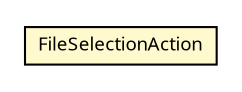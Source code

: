 #!/usr/local/bin/dot
#
# Class diagram 
# Generated by UMLGraph version R5_6 (http://www.umlgraph.org/)
#

digraph G {
	edge [fontname="Trebuchet MS",fontsize=10,labelfontname="Trebuchet MS",labelfontsize=10];
	node [fontname="Trebuchet MS",fontsize=10,shape=plaintext];
	nodesep=0.25;
	ranksep=0.5;
	// se.cambio.cds.gdl.editor.view.menubar.FileSelectionAction
	c191065 [label=<<table title="se.cambio.cds.gdl.editor.view.menubar.FileSelectionAction" border="0" cellborder="1" cellspacing="0" cellpadding="2" port="p" bgcolor="lemonChiffon" href="./FileSelectionAction.html">
		<tr><td><table border="0" cellspacing="0" cellpadding="1">
<tr><td align="center" balign="center"><font face="Trebuchet MS"> FileSelectionAction </font></td></tr>
		</table></td></tr>
		</table>>, URL="./FileSelectionAction.html", fontname="Trebuchet MS", fontcolor="black", fontsize=9.0];
}

